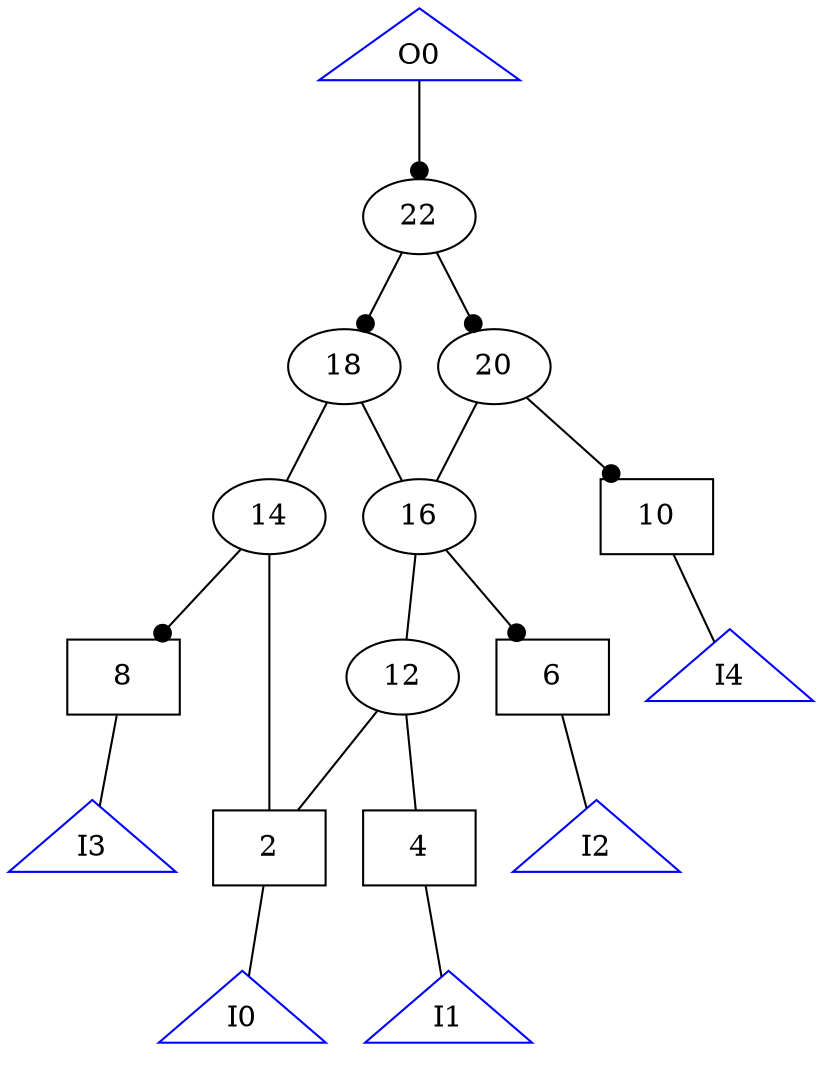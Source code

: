 digraph "aig3.aag" {
"2"[shape=box];
I0[shape=triangle,color=blue];
"2"->I0[arrowhead=none];
"4"[shape=box];
I1[shape=triangle,color=blue];
"4"->I1[arrowhead=none];
"6"[shape=box];
I2[shape=triangle,color=blue];
"6"->I2[arrowhead=none];
"8"[shape=box];
I3[shape=triangle,color=blue];
"8"->I3[arrowhead=none];
"10"[shape=box];
I4[shape=triangle,color=blue];
"10"->I4[arrowhead=none];
"12"->"2"[arrowhead=none];
"12"->"4"[arrowhead=none];
"14"->"2"[arrowhead=none];
"14"->"8"[arrowhead=dot];
"16"->"6"[arrowhead=dot];
"16"->"12"[arrowhead=none];
"18"->"16"[arrowhead=none];
"18"->"14"[arrowhead=none];
"20"->"16"[arrowhead=none];
"20"->"10"[arrowhead=dot];
"22"->"18"[arrowhead=dot];
"22"->"20"[arrowhead=dot];
O0[shape=triangle,color=blue];
O0 -> "22"[arrowhead=dot];
}
